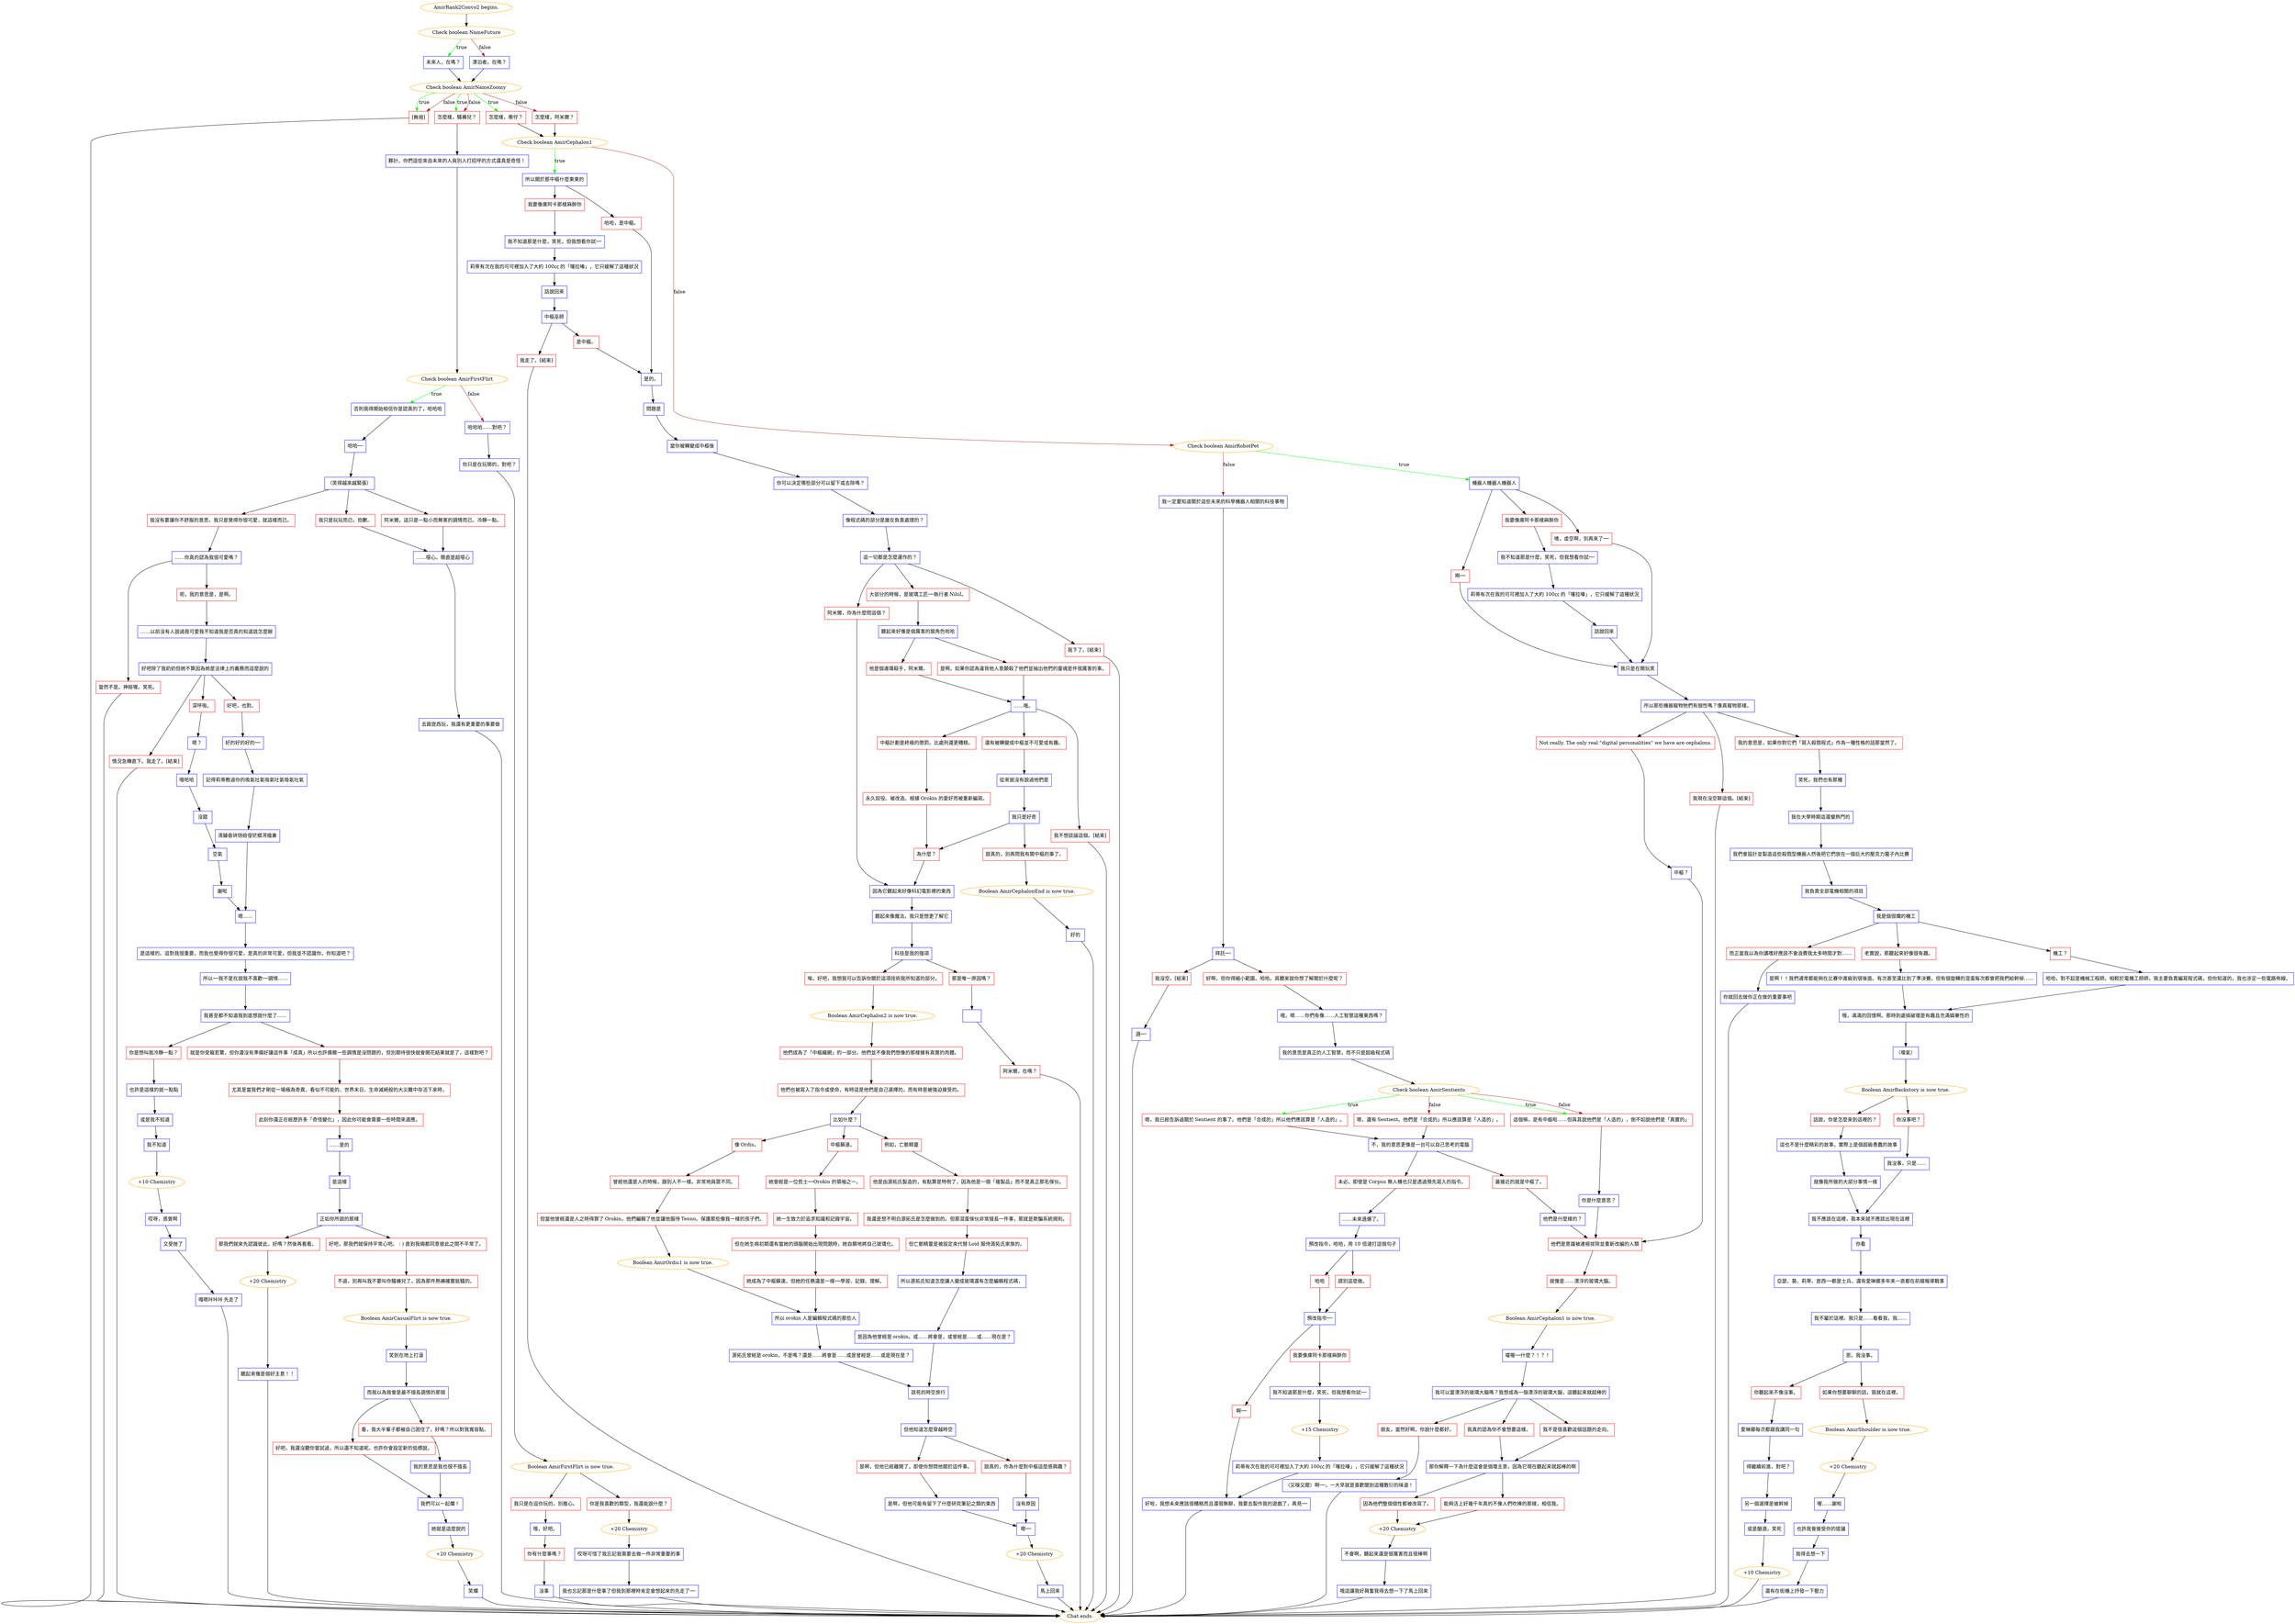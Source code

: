 digraph {
	"AmirRank2Convo2 begins." [color=orange];
		"AmirRank2Convo2 begins." -> j1555648941;
	j1555648941 [label="Check boolean NameFuture",color=orange];
		j1555648941 -> j3573716959 [label=true,color=green];
		j1555648941 -> j2254990089 [label=false,color=brown];
	j3573716959 [label="未來人，在嗎？",shape=box,color=blue];
		j3573716959 -> j3096240527;
	j2254990089 [label="漂泊者，在嗎？",shape=box,color=blue];
		j2254990089 -> j3096240527;
	j3096240527 [label="Check boolean AmirNameZoomy",color=orange];
		j3096240527 -> j3102889003 [label=true,color=green];
		j3096240527 -> j1818061471 [label=true,color=green];
		j3096240527 -> j263250467 [label=true,color=green];
		j3096240527 -> j3102889003 [label=false,color=brown];
		j3096240527 -> j1818061471 [label=false,color=brown];
		j3096240527 -> j2239394492 [label=false,color=brown];
	j3102889003 [label="[無視]",shape=box,color=red];
		j3102889003 -> "Chat ends.";
	j1818061471 [label="怎麼樣，騷褲兒？",shape=box,color=red];
		j1818061471 -> j1814704173;
	j263250467 [label="怎麼樣，衝仔？",shape=box,color=red];
		j263250467 -> j87647369;
	j2239394492 [label="怎麼樣，阿米爾？",shape=box,color=red];
		j2239394492 -> j87647369;
	"Chat ends." [color=orange];
	j1814704173 [label="夥計，你們這些來自未來的人與別人打招呼的方式還真是奇怪！",shape=box,color=blue];
		j1814704173 -> j1575820688;
	j87647369 [label="Check boolean AmirCephalon1",color=orange];
		j87647369 -> j24387188 [label=true,color=green];
		j87647369 -> j1377197533 [label=false,color=brown];
	j1575820688 [label="Check boolean AmirFirstFlirt",color=orange];
		j1575820688 -> j3993524243 [label=true,color=green];
		j1575820688 -> j300681540 [label=false,color=brown];
	j24387188 [label="所以關於那中樞什麼東東的",shape=box,color=blue];
		j24387188 -> j3345663882;
		j24387188 -> j2712804415;
	j1377197533 [label="Check boolean AmirRobotPet",color=orange];
		j1377197533 -> j1682276189 [label=true,color=green];
		j1377197533 -> j467453603 [label=false,color=brown];
	j3993524243 [label="否則我得開始相信你是認真的了，哈哈哈",shape=box,color=blue];
		j3993524243 -> j3671286782;
	j300681540 [label="哈哈哈……對吧？",shape=box,color=blue];
		j300681540 -> j462287713;
	j3345663882 [label="哈哈，是中樞。",shape=box,color=red];
		j3345663882 -> j29972326;
	j2712804415 [label="我要像庫阿卡那樣麻醉你",shape=box,color=red];
		j2712804415 -> j3055543347;
	j1682276189 [label="機器人機器人機器人",shape=box,color=blue];
		j1682276189 -> j2142055464;
		j1682276189 -> j4173119043;
		j1682276189 -> j2279892919;
	j467453603 [label="我一定要知道關於這些未來的科學機器人相關的科技事物",shape=box,color=blue];
		j467453603 -> j1042165884;
	j3671286782 [label="哈哈──",shape=box,color=blue];
		j3671286782 -> j1282131171;
	j462287713 [label="你只是在玩鬧的，對吧？",shape=box,color=blue];
		j462287713 -> j1496595557;
	j29972326 [label="是的。",shape=box,color=blue];
		j29972326 -> j3519729298;
	j3055543347 [label="我不知道那是什麼，笑死，但我想看你試──",shape=box,color=blue];
		j3055543347 -> j2761174243;
	j2142055464 [label="噢，虛空啊，別再來了──",shape=box,color=red];
		j2142055464 -> j2288444094;
	j4173119043 [label="啊──",shape=box,color=red];
		j4173119043 -> j2288444094;
	j2279892919 [label="我要像庫阿卡那樣麻醉你",shape=box,color=red];
		j2279892919 -> j1541273981;
	j1042165884 [label="拜託──",shape=box,color=blue];
		j1042165884 -> j2951574646;
		j1042165884 -> j3741975582;
	j1282131171 [label="（笑得越來越緊張）",shape=box,color=blue];
		j1282131171 -> j1670642363;
		j1282131171 -> j1974203086;
		j1282131171 -> j2720709315;
	j1496595557 [label="Boolean AmirFirstFlirt is now true.",color=orange];
		j1496595557 -> j3122030170;
		j1496595557 -> j2448601901;
	j3519729298 [label="問題是",shape=box,color=blue];
		j3519729298 -> j1396813080;
	j2761174243 [label="莉蒂有次在我的可可裡加入了大約 100㏄ 的「噻拉嗪」，它只緩解了這種狀況",shape=box,color=blue];
		j2761174243 -> j2272096931;
	j2288444094 [label="我只是在開玩笑",shape=box,color=blue];
		j2288444094 -> j190453765;
	j1541273981 [label="我不知道那是什麼，笑死，但我想看你試──",shape=box,color=blue];
		j1541273981 -> j3660005195;
	j2951574646 [label="我沒空。[結束]",shape=box,color=red];
		j2951574646 -> j3434288981;
	j3741975582 [label="好啊，但你得縮小範圍。哈哈。具體來說你想了解關於什麼呢？",shape=box,color=red];
		j3741975582 -> j1163211877;
	j1670642363 [label="我沒有要讓你不舒服的意思，我只是覺得你很可愛，就這樣而已。",shape=box,color=red];
		j1670642363 -> j3898598778;
	j1974203086 [label="我只是玩玩而已，抱歉。",shape=box,color=red];
		j1974203086 -> j2614170985;
	j2720709315 [label="阿米爾，這只是一點小而無害的調情而已。冷靜一點。",shape=box,color=red];
		j2720709315 -> j2614170985;
	j3122030170 [label="你是我喜歡的類型，我還能說什麼？",shape=box,color=red];
		j3122030170 -> j2367043658;
	j2448601901 [label="我只是在逗你玩的，別擔心。",shape=box,color=red];
		j2448601901 -> j1066692153;
	j1396813080 [label="當你被轉變成中樞後",shape=box,color=blue];
		j1396813080 -> j1708473770;
	j2272096931 [label="話說回來",shape=box,color=blue];
		j2272096931 -> j1651982567;
	j190453765 [label="所以那些機器寵物牠們有個性嗎？像真寵物那樣。",shape=box,color=blue];
		j190453765 -> j1674914188;
		j190453765 -> j1582806643;
		j190453765 -> j1614154323;
	j3660005195 [label="莉蒂有次在我的可可裡加入了大約 100㏄ 的「噻拉嗪」，它只緩解了這種狀況",shape=box,color=blue];
		j3660005195 -> j2841594482;
	j3434288981 [label="遜──",shape=box,color=blue];
		j3434288981 -> "Chat ends.";
	j1163211877 [label="哦，嗯……你們有像……人工智慧這種東西嗎？",shape=box,color=blue];
		j1163211877 -> j3621916009;
	j3898598778 [label="……你真的認為我很可愛嗎？",shape=box,color=blue];
		j3898598778 -> j1399472975;
		j3898598778 -> j2750286918;
	j2614170985 [label="……噁心。簡直是超噁心",shape=box,color=blue];
		j2614170985 -> j166051813;
	j2367043658 [label="+20 Chemistry",color=orange];
		j2367043658 -> j1959241097;
	j1066692153 [label="哦，好吧。",shape=box,color=blue];
		j1066692153 -> j4213611254;
	j1708473770 [label="你可以決定哪些部分可以留下或去除嗎？",shape=box,color=blue];
		j1708473770 -> j3724462329;
	j1651982567 [label="中樞巫師",shape=box,color=blue];
		j1651982567 -> j4001717310;
		j1651982567 -> j3782800179;
	j1674914188 [label="Not really. The only real \"digital personalities\" we have are cephalons.",shape=box,color=red];
		j1674914188 -> j937894759;
	j1582806643 [label="我的意思是，如果你對它們「寫入殺戮程式」作為一種性格的話那當然了。",shape=box,color=red];
		j1582806643 -> j3627035860;
	j1614154323 [label="我現在沒空聊這個。[結束]",shape=box,color=red];
		j1614154323 -> "Chat ends.";
	j2841594482 [label="話說回來",shape=box,color=blue];
		j2841594482 -> j2288444094;
	j3621916009 [label="我的意思是真正的人工智慧，而不只是超級程式碼",shape=box,color=blue];
		j3621916009 -> j3361290284;
	j1399472975 [label="呃，我的意思是，是啊。",shape=box,color=red];
		j1399472975 -> j1728513783;
	j2750286918 [label="當然不是。神經喔。笑死。",shape=box,color=red];
		j2750286918 -> "Chat ends.";
	j166051813 [label="去跟崑西玩，我還有更重要的事要做",shape=box,color=blue];
		j166051813 -> "Chat ends.";
	j1959241097 [label="哎呀可惜了我忘記我需要去做一件非常重要的事",shape=box,color=blue];
		j1959241097 -> j2112894673;
	j4213611254 [label="你有什麼事嗎？",shape=box,color=red];
		j4213611254 -> j4283044018;
	j3724462329 [label="像程式碼的部分是誰在負責處理的？",shape=box,color=blue];
		j3724462329 -> j3093052865;
	j4001717310 [label="是中樞。",shape=box,color=red];
		j4001717310 -> j29972326;
	j3782800179 [label="我走了。[結束]",shape=box,color=red];
		j3782800179 -> "Chat ends.";
	j937894759 [label="中樞？",shape=box,color=blue];
		j937894759 -> j971558964;
	j3627035860 [label="笑死，我們也有那種",shape=box,color=blue];
		j3627035860 -> j4195693435;
	j3361290284 [label="Check boolean AmirSentients",color=orange];
		j3361290284 -> j3226411691 [label=true,color=green];
		j3361290284 -> j3116356897 [label=true,color=green];
		j3361290284 -> j474095931 [label=false,color=brown];
		j3361290284 -> j3116356897 [label=false,color=brown];
	j1728513783 [label="……以前沒有人說過我可愛我不知道我是否真的知道該怎麼辦",shape=box,color=blue];
		j1728513783 -> j3934562381;
	j2112894673 [label="我也忘記那是什麼事了但我到那裡時肯定會想起來的先走了──",shape=box,color=blue];
		j2112894673 -> "Chat ends.";
	j4283044018 [label="沒事",shape=box,color=blue];
		j4283044018 -> "Chat ends.";
	j3093052865 [label="這一切都是怎麼運作的？",shape=box,color=blue];
		j3093052865 -> j2964626381;
		j3093052865 -> j1453689202;
		j3093052865 -> j1559763813;
	j971558964 [label="他們是意識被連根拔除並重新改編的人類",shape=box,color=red];
		j971558964 -> j4284472480;
	j4195693435 [label="我在大學時期這還蠻熱門的",shape=box,color=blue];
		j4195693435 -> j3118092106;
	j3226411691 [label="嗯，我已經告訴過關於 Sentient 的事了。他們是「合成的」所以他們應該算是「人造的」。",shape=box,color=red];
		j3226411691 -> j2187653265;
	j3116356897 [label="這個嘛，是有中樞啦……但與其說他們是「人造的」，倒不如說他們是「真實的」",shape=box,color=red];
		j3116356897 -> j1144399251;
	j474095931 [label="嗯，還有 Sentient。他們是「合成的」所以應該算是「人造的」。",shape=box,color=red];
		j474095931 -> j2187653265;
	j3934562381 [label="好吧除了我奶奶但她不算因為她是法律上的義務而這麼說的",shape=box,color=blue];
		j3934562381 -> j3136076207;
		j3934562381 -> j2872593665;
		j3934562381 -> j2159507503;
	j2964626381 [label="大部分的時候，是玻璃工匠──執行者 Nihil。",shape=box,color=red];
		j2964626381 -> j680952562;
	j1453689202 [label="阿米爾，你為什麼問這個？",shape=box,color=red];
		j1453689202 -> j2517081078;
	j1559763813 [label="我下了。[結束]",shape=box,color=red];
		j1559763813 -> "Chat ends.";
	j4284472480 [label="就像是……漂浮的玻璃大腦。",shape=box,color=red];
		j4284472480 -> j63376535;
	j3118092106 [label="我們會設計並製造這些殺戮型機器人然後把它們放在一個巨大的壓克力籠子內比賽",shape=box,color=blue];
		j3118092106 -> j604479255;
	j2187653265 [label="不，我的意思更像是一台可以自己思考的電腦",shape=box,color=blue];
		j2187653265 -> j2618122834;
		j2187653265 -> j3416272545;
	j1144399251 [label="你是什麼意思？",shape=box,color=blue];
		j1144399251 -> j971558964;
	j3136076207 [label="深呼吸。",shape=box,color=red];
		j3136076207 -> j3111822133;
	j2872593665 [label="好吧，也對。",shape=box,color=red];
		j2872593665 -> j2439009161;
	j2159507503 [label="情況急轉直下。我走了。[結束]",shape=box,color=red];
		j2159507503 -> "Chat ends.";
	j680952562 [label="聽起來好像是個厲害的狠角色哈哈",shape=box,color=blue];
		j680952562 -> j1611153679;
		j680952562 -> j3217558407;
	j2517081078 [label="因為它聽起來好像科幻電影裡的東西",shape=box,color=blue];
		j2517081078 -> j4039051063;
	j63376535 [label="Boolean AmirCephalon1 is now true.",color=orange];
		j63376535 -> j1449675979;
	j604479255 [label="我負責全部電機相關的項目",shape=box,color=blue];
		j604479255 -> j355231413;
	j2618122834 [label="最接近的就是中樞了。",shape=box,color=red];
		j2618122834 -> j3237815333;
	j3416272545 [label="未必。即使是 Corpus 無人機也只是透過預先寫入的指令。",shape=box,color=red];
		j3416272545 -> j579340573;
	j3111822133 [label="嗯？",shape=box,color=blue];
		j3111822133 -> j497557324;
	j2439009161 [label="好的好的好的──",shape=box,color=blue];
		j2439009161 -> j1458423871;
	j1611153679 [label="是啊。如果你認為違背他人意願殺了他們並抽出他們的靈魂是件很厲害的事。",shape=box,color=red];
		j1611153679 -> j2385100505;
	j3217558407 [label="他是個連環殺手，阿米爾。",shape=box,color=red];
		j3217558407 -> j2385100505;
	j4039051063 [label="聽起來像魔法，我只是想更了解它",shape=box,color=blue];
		j4039051063 -> j2683197785;
	j1449675979 [label="嚯喔──什麼？！？！",shape=box,color=blue];
		j1449675979 -> j1801552244;
	j355231413 [label="我是個很爛的機工",shape=box,color=blue];
		j355231413 -> j542057844;
		j355231413 -> j590057872;
		j355231413 -> j1522567948;
	j3237815333 [label="他們是什麼樣的？",shape=box,color=blue];
		j3237815333 -> j971558964;
	j579340573 [label="……未來遜爆了。",shape=box,color=blue];
		j579340573 -> j864155138;
	j497557324 [label="哦哈哈",shape=box,color=blue];
		j497557324 -> j1795127934;
	j1458423871 [label="記得莉蒂教過你的吸氣吐氣吸氣吐氣吸氣吐氣",shape=box,color=blue];
		j1458423871 -> j1534465418;
	j2385100505 [label="……哦。",shape=box,color=blue];
		j2385100505 -> j3959638980;
		j2385100505 -> j403211949;
		j2385100505 -> j3404933239;
	j2683197785 [label="科技是我的強項",shape=box,color=blue];
		j2683197785 -> j3038921173;
		j2683197785 -> j386338269;
	j1801552244 [label="我可以當漂浮的玻璃大腦嗎？我想成為一個漂浮的玻璃大腦，這聽起來就超棒的",shape=box,color=blue];
		j1801552244 -> j3844030397;
		j1801552244 -> j818899603;
		j1801552244 -> j368084431;
	j542057844 [label="機工？",shape=box,color=red];
		j542057844 -> j4293526391;
	j590057872 [label="老實說，那聽起來好像很有趣。",shape=box,color=red];
		j590057872 -> j3565518894;
	j1522567948 [label="而正當我以為你講嗜好應該不會浪費我太多時間才對……",shape=box,color=red];
		j1522567948 -> j2449920024;
	j864155138 [label="預改指令，哈哈，用 10 倍速打這個句子",shape=box,color=blue];
		j864155138 -> j2915849343;
		j864155138 -> j908821119;
	j1795127934 [label="沒錯",shape=box,color=blue];
		j1795127934 -> j3729870590;
	j1534465418 [label="湑鐪昏珘钖婄偟铓樼湂楹兼",shape=box,color=blue];
		j1534465418 -> j4073397567;
	j3959638980 [label="還有被轉變成中樞並不可愛或有趣。",shape=box,color=red];
		j3959638980 -> j1823125916;
	j403211949 [label="我不想談論這個。[結束]",shape=box,color=red];
		j403211949 -> "Chat ends.";
	j3404933239 [label="中樞計劃是終極的懲罰。比處刑還更糟糕。",shape=box,color=red];
		j3404933239 -> j1671175268;
	j3038921173 [label="那是唯一原因嗎？",shape=box,color=red];
		j3038921173 -> j1488934576;
	j386338269 [label="唉。好吧，我想我可以告訴你關於這項技術我所知道的部分。",shape=box,color=red];
		j386338269 -> j62777363;
	j3844030397 [label="我不是很喜歡這個話題的走向。",shape=box,color=red];
		j3844030397 -> j2762795587;
	j818899603 [label="我真的認為你不會想要這樣。",shape=box,color=red];
		j818899603 -> j2762795587;
	j368084431 [label="朋友，當然好啊。你說什麼都好。",shape=box,color=red];
		j368084431 -> j3290200129;
	j4293526391 [label="哈哈，對不起是機械工程師。相較於電機工師師，我主要負責編寫程式碼，但你知道的，我也涉足一些電路佈線。",shape=box,color=blue];
		j4293526391 -> j1470014908;
	j3565518894 [label="是啊！！我們通常都能夠在比賽中進級到很後面。有次甚至還比到了準決賽。但有個旋轉的混蛋每次都會把我們給幹掉……",shape=box,color=blue];
		j3565518894 -> j1470014908;
	j2449920024 [label="你就回去做你正在做的重要事吧",shape=box,color=blue];
		j2449920024 -> "Chat ends.";
	j2915849343 [label="哈哈",shape=box,color=red];
		j2915849343 -> j511005217;
	j908821119 [label="請別這麼做。",shape=box,color=red];
		j908821119 -> j511005217;
	j3729870590 [label="空氣",shape=box,color=blue];
		j3729870590 -> j2185152808;
	j4073397567 [label="嗯……",shape=box,color=blue];
		j4073397567 -> j196992239;
	j1823125916 [label="從來就沒有說過他們是",shape=box,color=blue];
		j1823125916 -> j2144645688;
	j1671175268 [label="永久奴役。被改造。根據 Orokin 的愛好而被重新編寫。",shape=box,color=red];
		j1671175268 -> j1392218874;
	j1488934576 [label="  ",shape=box,color=blue];
		j1488934576 -> j570991719;
	j62777363 [label="Boolean AmirCephalon2 is now true.",color=orange];
		j62777363 -> j617694978;
	j2762795587 [label="那你解釋一下為什麼這會是個壞主意，因為它現在聽起來就超棒的啊",shape=box,color=blue];
		j2762795587 -> j1637373053;
		j2762795587 -> j694188349;
	j3290200129 [label="（又嗅又聞）啊──，一大早就是喜歡聞到這種敷衍的味道！",shape=box,color=blue];
		j3290200129 -> "Chat ends.";
	j1470014908 [label="哦，滿滿的回憶啊。那時到處搞破壞是有趣且充滿娛樂性的",shape=box,color=blue];
		j1470014908 -> j590486243;
	j511005217 [label="預改指令──",shape=box,color=blue];
		j511005217 -> j721056167;
		j511005217 -> j3624484664;
	j2185152808 [label="謝啦",shape=box,color=blue];
		j2185152808 -> j4073397567;
	j196992239 [label="是這樣的。這對我很重要，而我也覺得你很可愛，是真的非常可愛，但我並不認識你，你知道吧？",shape=box,color=blue];
		j196992239 -> j1280472490;
	j2144645688 [label="我只是好奇",shape=box,color=blue];
		j2144645688 -> j1392218874;
		j2144645688 -> j2066975009;
	j1392218874 [label="為什麼？",shape=box,color=red];
		j1392218874 -> j2517081078;
	j570991719 [label="阿米爾，在嗎？",shape=box,color=red];
		j570991719 -> "Chat ends.";
	j617694978 [label="他們成為了「中樞織網」的一部分。他們並不像我們想像的那樣擁有真實的肉體。",shape=box,color=red];
		j617694978 -> j3260943129;
	j1637373053 [label="因為他們整個個性都被改寫了。",shape=box,color=red];
		j1637373053 -> j3929228965;
	j694188349 [label="能夠活上好幾千年真的不像人們吹捧的那樣，相信我。",shape=box,color=red];
		j694188349 -> j3929228965;
	j590486243 [label="（嘆氣）",shape=box,color=blue];
		j590486243 -> j2341517216;
	j721056167 [label="我要像庫阿卡那樣麻醉你",shape=box,color=red];
		j721056167 -> j644737635;
	j3624484664 [label="啊──",shape=box,color=red];
		j3624484664 -> j2922141309;
	j1280472490 [label="所以──我不是在說我不喜歡──調情……",shape=box,color=blue];
		j1280472490 -> j708022277;
	j2066975009 [label="說真的，別再問我有關中樞的事了。",shape=box,color=red];
		j2066975009 -> j2146653528;
	j3260943129 [label="他們也被寫入了指令或使命，有時這是他們是自己選擇的，而有時是被強迫接受的。",shape=box,color=red];
		j3260943129 -> j2462338352;
	j3929228965 [label="+20 Chemistry",color=orange];
		j3929228965 -> j3279835767;
	j2341517216 [label="Boolean AmirBackstory is now true.",color=orange];
		j2341517216 -> j2521974953;
		j2341517216 -> j2339294744;
	j644737635 [label="我不知道那是什麼，笑死，但我想看你試──",shape=box,color=blue];
		j644737635 -> j2961468959;
	j2922141309 [label="好啦，我想未來應該很糟糕而且還很無聊，我要去製作我的遊戲了，再見──",shape=box,color=blue];
		j2922141309 -> "Chat ends.";
	j708022277 [label="我甚至都不知道我到底想說什麼了……",shape=box,color=blue];
		j708022277 -> j265077306;
		j708022277 -> j2098342206;
	j2146653528 [label="Boolean AmirCephalonEnd is now true.",color=orange];
		j2146653528 -> j3892858376;
	j2462338352 [label="比如什麼？",shape=box,color=blue];
		j2462338352 -> j4057226970;
		j2462338352 -> j4273485594;
		j2462338352 -> j742129987;
	j3279835767 [label="不會啊，聽起來還是很厲害而且很棒啊",shape=box,color=blue];
		j3279835767 -> j89612147;
	j2521974953 [label="你沒事吧？",shape=box,color=red];
		j2521974953 -> j2975989351;
	j2339294744 [label="話說，你是怎麼來到這裡的？",shape=box,color=red];
		j2339294744 -> j1000252181;
	j2961468959 [label="+15 Chemistry",color=orange];
		j2961468959 -> j1319058580;
	j265077306 [label="就是你受寵若驚，但你還沒有準備好讓這件事「成真」所以也許偶爾一些調情是沒問題的，但別期待很快就會開花結果就是了，這樣對吧？",shape=box,color=red];
		j265077306 -> j385024400;
	j2098342206 [label="你是想叫我冷靜一點？",shape=box,color=red];
		j2098342206 -> j4273688623;
	j3892858376 [label="好的",shape=box,color=blue];
		j3892858376 -> "Chat ends.";
	j4057226970 [label="像 Ordis。",shape=box,color=red];
		j4057226970 -> j3061710404;
	j4273485594 [label="中樞蘇達。",shape=box,color=red];
		j4273485594 -> j2271551379;
	j742129987 [label="例如，亡骸精靈",shape=box,color=red];
		j742129987 -> j2767493318;
	j89612147 [label="哦這讓我好興奮我得去想一下了馬上回來",shape=box,color=blue];
		j89612147 -> "Chat ends.";
	j2975989351 [label="我沒事，只是……",shape=box,color=blue];
		j2975989351 -> j1911996594;
	j1000252181 [label="這也不是什麼精彩的故事，實際上是個超級愚蠢的故事",shape=box,color=blue];
		j1000252181 -> j3468117165;
	j1319058580 [label="莉蒂有次在我的可可裡加入了大約 100㏄ 的「噻拉嗪」，它只緩解了這種狀況",shape=box,color=blue];
		j1319058580 -> j2922141309;
	j385024400 [label="尤其是當我們才剛從一場極為奇異、看似不可能的、世界末日、生命滅絕般的大災難中存活下來時，",shape=box,color=red];
		j385024400 -> j1782055188;
	j4273688623 [label="也許是這樣的就一點點",shape=box,color=blue];
		j4273688623 -> j839782306;
	j3061710404 [label="曾經他還是人的時候，跟別人不一樣。非常地與眾不同。",shape=box,color=red];
		j3061710404 -> j2540006564;
	j2271551379 [label="她曾經是一位哲士──Orokin 的領袖之一。",shape=box,color=red];
		j2271551379 -> j2320128647;
	j2767493318 [label="他是由源拓氏製造的，有點算是特例了，因為他是一個「複製品」而不是真正那名傢伙。",shape=box,color=red];
		j2767493318 -> j121601958;
	j1911996594 [label="我不應該在這裡，我本來就不應該出現在這裡",shape=box,color=blue];
		j1911996594 -> j609698951;
	j3468117165 [label="就像我所做的大部分事情一樣",shape=box,color=blue];
		j3468117165 -> j1911996594;
	j1782055188 [label="此刻你還正在經歷許多「奇怪變化」，因此你可能會需要一些時間來適應。",shape=box,color=red];
		j1782055188 -> j3192419545;
	j839782306 [label="或是我不知道",shape=box,color=blue];
		j839782306 -> j558996840;
	j2540006564 [label="但當他曾經還是人之時得罪了 Orokin，他們編輯了他並讓他服侍 Tenno。保護那些像我一樣的孩子們。",shape=box,color=red];
		j2540006564 -> j2426977666;
	j2320128647 [label="她一生致力於追求知識和記錄宇宙。",shape=box,color=red];
		j2320128647 -> j2025149844;
	j121601958 [label="我還是想不明白源拓氏是怎麼做到的。但那混蛋傢伙非常擅長一件事，那就是欺騙系統規則。",shape=box,color=red];
		j121601958 -> j2783255841;
	j609698951 [label="你看",shape=box,color=blue];
		j609698951 -> j1375098649;
	j3192419545 [label="……是的",shape=box,color=blue];
		j3192419545 -> j2141305889;
	j558996840 [label="我不知道",shape=box,color=blue];
		j558996840 -> j1361329229;
	j2426977666 [label="Boolean AmirOrdis1 is now true.",color=orange];
		j2426977666 -> j1018302896;
	j2025149844 [label="但在她生病初期還有當她的頭腦開始出現問題時，她自願地將自己玻璃化。",shape=box,color=red];
		j2025149844 -> j3699539833;
	j2783255841 [label="但亡骸精靈是被設定來代替 Loid 服侍源拓氏家族的。",shape=box,color=red];
		j2783255841 -> j1209868827;
	j1375098649 [label="亞瑟、葵、莉蒂、崑西──都是士兵，還有愛琳娜多年來一直都在前線報導戰事",shape=box,color=blue];
		j1375098649 -> j417419453;
	j2141305889 [label="是這樣",shape=box,color=blue];
		j2141305889 -> j2001062014;
	j1361329229 [label="+10 Chemistry",color=orange];
		j1361329229 -> j2926987541;
	j1018302896 [label="所以 orokin 人是編輯程式碼的那些人",shape=box,color=blue];
		j1018302896 -> j1368342477;
	j3699539833 [label="她成為了中樞蘇達。但她的任務還是一樣──學習、記錄、理解。",shape=box,color=red];
		j3699539833 -> j1018302896;
	j1209868827 [label="所以源拓氏知道怎麼讓人變成玻璃還有怎麼編輯程式碼，",shape=box,color=blue];
		j1209868827 -> j2350601324;
	j417419453 [label="我不屬於這裡。我只是……看看我，我……",shape=box,color=blue];
		j417419453 -> j1951604361;
	j2001062014 [label="正如你所說的那樣",shape=box,color=blue];
		j2001062014 -> j514245648;
		j2001062014 -> j2583305727;
	j2926987541 [label="哎呀，感覺啊",shape=box,color=blue];
		j2926987541 -> j337793640;
	j1368342477 [label="源拓氏曾經是 orokin，不是嗎？還是……將會是……或是曾經是……或是現在是？",shape=box,color=blue];
		j1368342477 -> j2035961594;
	j2350601324 [label="是因為他曾經是 orokin。或……將會是，或曾經是……或……現在是？",shape=box,color=blue];
		j2350601324 -> j2035961594;
	j1951604361 [label="恩。我沒事。",shape=box,color=blue];
		j1951604361 -> j2150820353;
		j1951604361 -> j782752369;
	j514245648 [label="那我們就來先認識彼此，好嗎？然後再看看。",shape=box,color=red];
		j514245648 -> j373600229;
	j2583305727 [label="好吧，那我們就保持平常心吧。 : ) 直到我倆都同意彼此之間不平常了。",shape=box,color=red];
		j2583305727 -> j350589887;
	j337793640 [label="又受挫了",shape=box,color=blue];
		j337793640 -> j660418843;
	j2035961594 [label="該死的時空旅行",shape=box,color=blue];
		j2035961594 -> j3359551434;
	j2150820353 [label="如果你想要聊聊的話，我就在這裡。",shape=box,color=red];
		j2150820353 -> j2276701275;
	j782752369 [label="你聽起來不像沒事。",shape=box,color=red];
		j782752369 -> j2097361681;
	j373600229 [label="+20 Chemistry",color=orange];
		j373600229 -> j2464249504;
	j350589887 [label="不過，別再叫我不要叫你騷褲兒了，因為那件熱褲確實挺騷的。",shape=box,color=red];
		j350589887 -> j279468964;
	j660418843 [label="嘎嗯咔咔咔 先走了",shape=box,color=blue];
		j660418843 -> "Chat ends.";
	j3359551434 [label="但他知道怎麼穿越時空",shape=box,color=blue];
		j3359551434 -> j2050386063;
		j3359551434 -> j1348482350;
	j2276701275 [label="Boolean AmirShoulder is now true.",color=orange];
		j2276701275 -> j2040044159;
	j2097361681 [label="愛琳娜每次都跟我講同一句",shape=box,color=blue];
		j2097361681 -> j453669188;
	j2464249504 [label="聽起來像是個好主意！！",shape=box,color=blue];
		j2464249504 -> "Chat ends.";
	j279468964 [label="Boolean AmirCasualFlirt is now true.",color=orange];
		j279468964 -> j3033866210;
	j2050386063 [label="是啊，但他已經離開了，即使你想問他關於這件事。",shape=box,color=red];
		j2050386063 -> j1363991723;
	j1348482350 [label="說真的，你為什麼對中樞這麼感興趣？",shape=box,color=red];
		j1348482350 -> j2099592672;
	j2040044159 [label="+20 Chemistry",color=orange];
		j2040044159 -> j1579292766;
	j453669188 [label="得繼續前進，對吧？",shape=box,color=blue];
		j453669188 -> j579682663;
	j3033866210 [label="笑到在地上打滾",shape=box,color=blue];
		j3033866210 -> j1638426997;
	j1363991723 [label="是啊，但他可能有留下了什麼研究筆記之類的東西",shape=box,color=blue];
		j1363991723 -> j969607134;
	j2099592672 [label="沒有原因",shape=box,color=blue];
		j2099592672 -> j969607134;
	j1579292766 [label="喔……謝啦",shape=box,color=blue];
		j1579292766 -> j1323734225;
	j579682663 [label="另一個選擇是被幹掉",shape=box,color=blue];
		j579682663 -> j938009624;
	j1638426997 [label="而我以為我會是最不擅長調情的那個",shape=box,color=blue];
		j1638426997 -> j2858734547;
		j1638426997 -> j2728562578;
	j969607134 [label="嗯──",shape=box,color=blue];
		j969607134 -> j1561711759;
	j1323734225 [label="也許我會接受你的提議",shape=box,color=blue];
		j1323734225 -> j1932026326;
	j938009624 [label="或是酗酒，笑死",shape=box,color=blue];
		j938009624 -> j1933300832;
	j2858734547 [label="好吧，我還沒聽你嘗試過，所以還不知道呢。也許你會設定新的低標說。",shape=box,color=red];
		j2858734547 -> j4275257575;
	j2728562578 [label="看，我大半輩子都被自己困住了，好嗎？所以對我寬容點。",shape=box,color=red];
		j2728562578 -> j3039183101;
	j1561711759 [label="+20 Chemistry",color=orange];
		j1561711759 -> j2080063972;
	j1932026326 [label="我得去想一下",shape=box,color=blue];
		j1932026326 -> j4010010676;
	j1933300832 [label="+10 Chemistry",color=orange];
		j1933300832 -> "Chat ends.";
	j4275257575 [label="我們可以一起爛！",shape=box,color=blue];
		j4275257575 -> j1082459511;
	j3039183101 [label="我的意思是我也很不擅長",shape=box,color=blue];
		j3039183101 -> j4275257575;
	j2080063972 [label="馬上回來",shape=box,color=blue];
		j2080063972 -> "Chat ends.";
	j4010010676 [label="還有在街機上抒發一下壓力",shape=box,color=blue];
		j4010010676 -> "Chat ends.";
	j1082459511 [label="她就是這麼說的",shape=box,color=blue];
		j1082459511 -> j1173906629;
	j1173906629 [label="+20 Chemistry",color=orange];
		j1173906629 -> j2833642567;
	j2833642567 [label="笑爛",shape=box,color=blue];
		j2833642567 -> "Chat ends.";
}